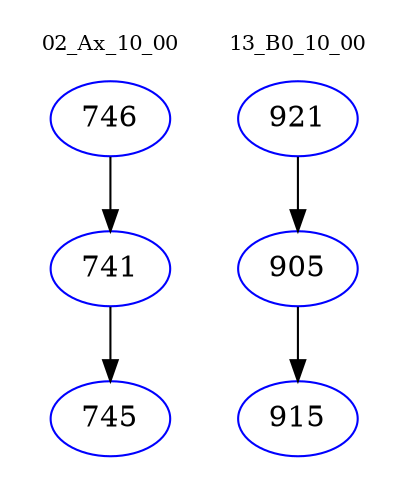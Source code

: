 digraph{
subgraph cluster_0 {
color = white
label = "02_Ax_10_00";
fontsize=10;
T0_746 [label="746", color="blue"]
T0_746 -> T0_741 [color="black"]
T0_741 [label="741", color="blue"]
T0_741 -> T0_745 [color="black"]
T0_745 [label="745", color="blue"]
}
subgraph cluster_1 {
color = white
label = "13_B0_10_00";
fontsize=10;
T1_921 [label="921", color="blue"]
T1_921 -> T1_905 [color="black"]
T1_905 [label="905", color="blue"]
T1_905 -> T1_915 [color="black"]
T1_915 [label="915", color="blue"]
}
}
